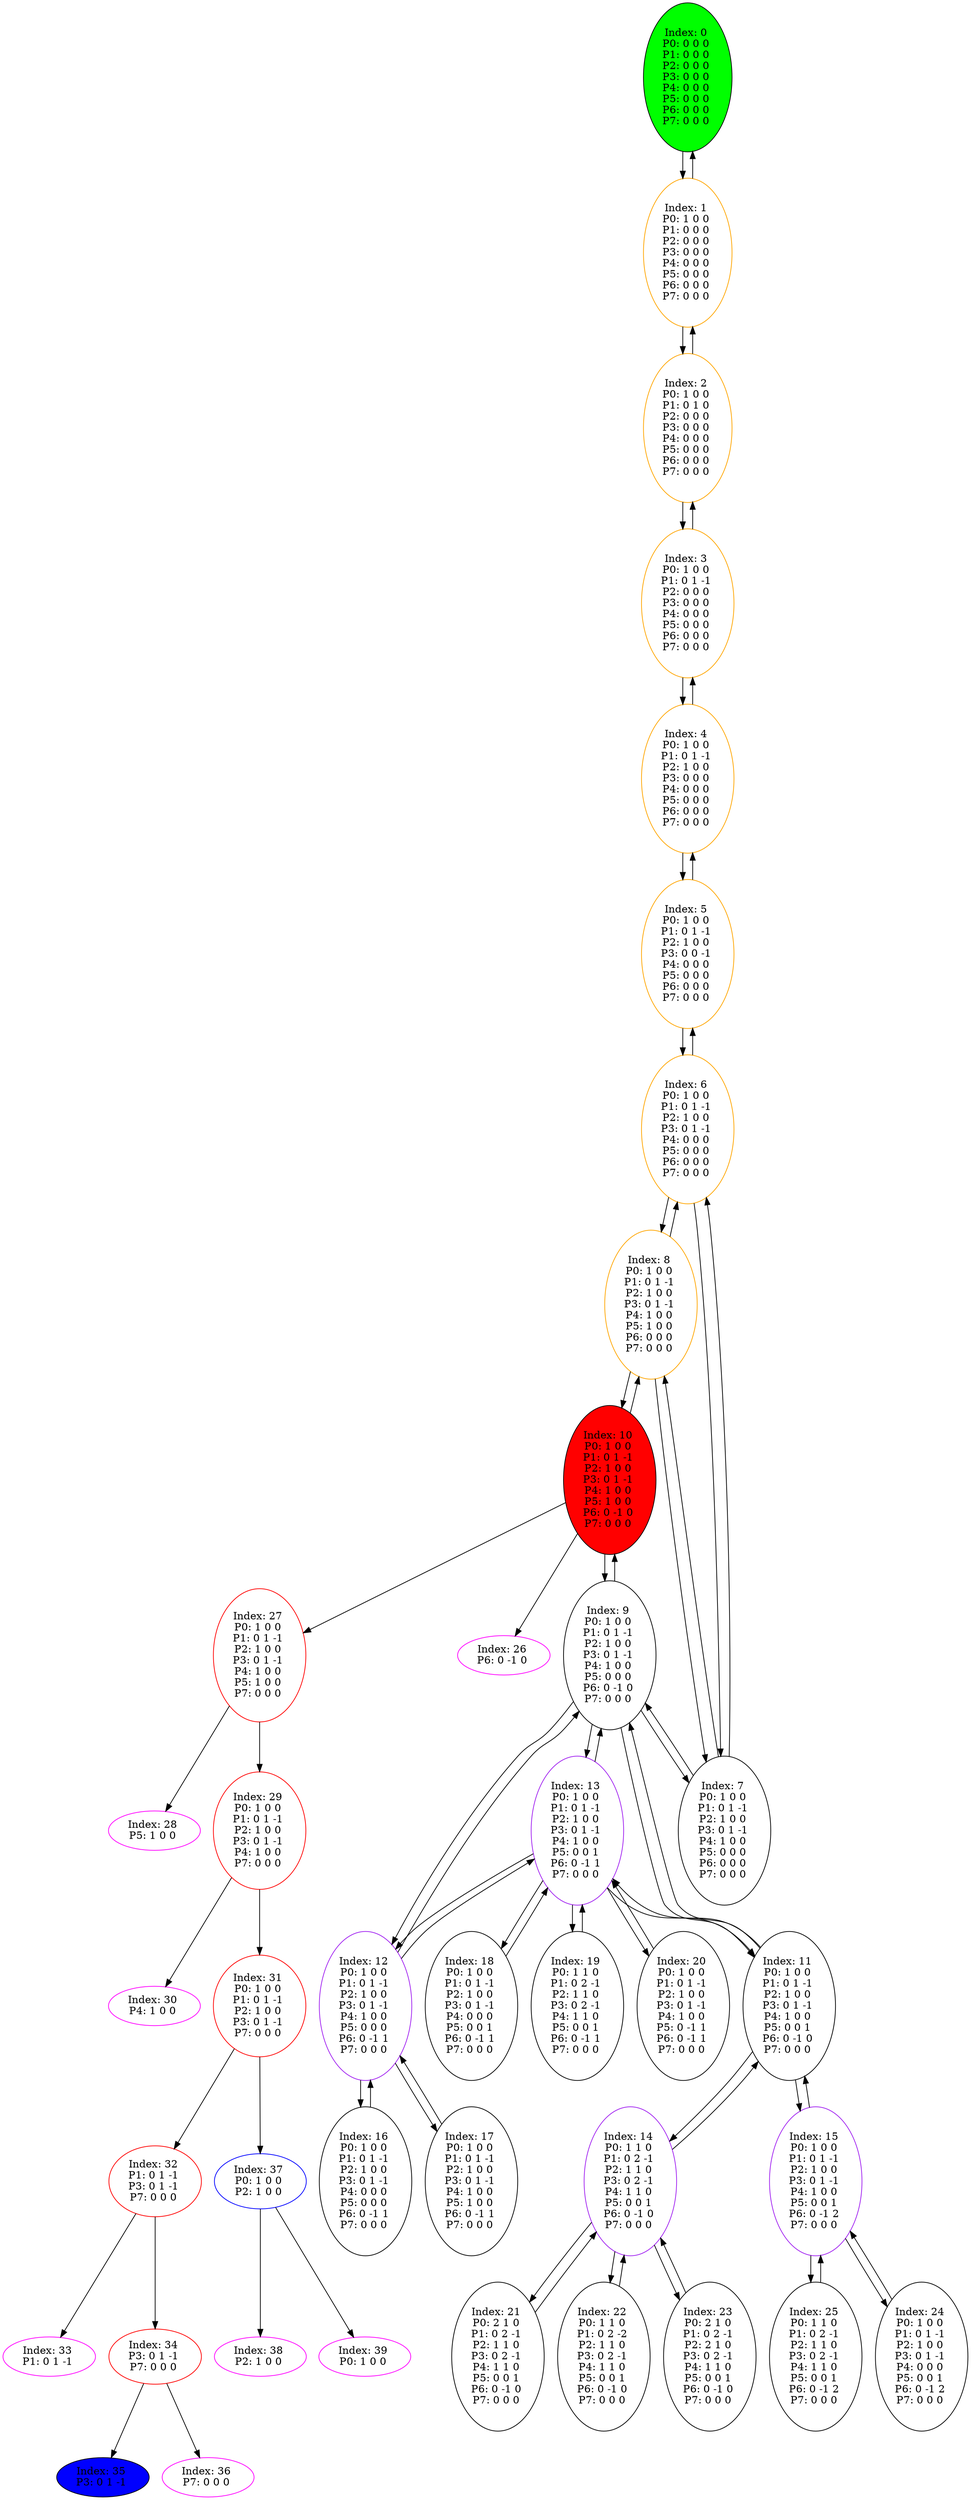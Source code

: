 digraph G {
color = "black"
0[label = "Index: 0 
P0: 0 0 0 
P1: 0 0 0 
P2: 0 0 0 
P3: 0 0 0 
P4: 0 0 0 
P5: 0 0 0 
P6: 0 0 0 
P7: 0 0 0 
", style="filled", fillcolor = "green"]
1[label = "Index: 1 
P0: 1 0 0 
P1: 0 0 0 
P2: 0 0 0 
P3: 0 0 0 
P4: 0 0 0 
P5: 0 0 0 
P6: 0 0 0 
P7: 0 0 0 
", color = "orange"]
2[label = "Index: 2 
P0: 1 0 0 
P1: 0 1 0 
P2: 0 0 0 
P3: 0 0 0 
P4: 0 0 0 
P5: 0 0 0 
P6: 0 0 0 
P7: 0 0 0 
", color = "orange"]
3[label = "Index: 3 
P0: 1 0 0 
P1: 0 1 -1 
P2: 0 0 0 
P3: 0 0 0 
P4: 0 0 0 
P5: 0 0 0 
P6: 0 0 0 
P7: 0 0 0 
", color = "orange"]
4[label = "Index: 4 
P0: 1 0 0 
P1: 0 1 -1 
P2: 1 0 0 
P3: 0 0 0 
P4: 0 0 0 
P5: 0 0 0 
P6: 0 0 0 
P7: 0 0 0 
", color = "orange"]
5[label = "Index: 5 
P0: 1 0 0 
P1: 0 1 -1 
P2: 1 0 0 
P3: 0 0 -1 
P4: 0 0 0 
P5: 0 0 0 
P6: 0 0 0 
P7: 0 0 0 
", color = "orange"]
6[label = "Index: 6 
P0: 1 0 0 
P1: 0 1 -1 
P2: 1 0 0 
P3: 0 1 -1 
P4: 0 0 0 
P5: 0 0 0 
P6: 0 0 0 
P7: 0 0 0 
", color = "orange"]
7[label = "Index: 7 
P0: 1 0 0 
P1: 0 1 -1 
P2: 1 0 0 
P3: 0 1 -1 
P4: 1 0 0 
P5: 0 0 0 
P6: 0 0 0 
P7: 0 0 0 
"]
8[label = "Index: 8 
P0: 1 0 0 
P1: 0 1 -1 
P2: 1 0 0 
P3: 0 1 -1 
P4: 1 0 0 
P5: 1 0 0 
P6: 0 0 0 
P7: 0 0 0 
", color = "orange"]
9[label = "Index: 9 
P0: 1 0 0 
P1: 0 1 -1 
P2: 1 0 0 
P3: 0 1 -1 
P4: 1 0 0 
P5: 0 0 0 
P6: 0 -1 0 
P7: 0 0 0 
"]
10[label = "Index: 10 
P0: 1 0 0 
P1: 0 1 -1 
P2: 1 0 0 
P3: 0 1 -1 
P4: 1 0 0 
P5: 1 0 0 
P6: 0 -1 0 
P7: 0 0 0 
", style="filled", fillcolor = "red"]
11[label = "Index: 11 
P0: 1 0 0 
P1: 0 1 -1 
P2: 1 0 0 
P3: 0 1 -1 
P4: 1 0 0 
P5: 0 0 1 
P6: 0 -1 0 
P7: 0 0 0 
"]
12[label = "Index: 12 
P0: 1 0 0 
P1: 0 1 -1 
P2: 1 0 0 
P3: 0 1 -1 
P4: 1 0 0 
P5: 0 0 0 
P6: 0 -1 1 
P7: 0 0 0 
", color = "purple"]
13[label = "Index: 13 
P0: 1 0 0 
P1: 0 1 -1 
P2: 1 0 0 
P3: 0 1 -1 
P4: 1 0 0 
P5: 0 0 1 
P6: 0 -1 1 
P7: 0 0 0 
", color = "purple"]
14[label = "Index: 14 
P0: 1 1 0 
P1: 0 2 -1 
P2: 1 1 0 
P3: 0 2 -1 
P4: 1 1 0 
P5: 0 0 1 
P6: 0 -1 0 
P7: 0 0 0 
", color = "purple"]
15[label = "Index: 15 
P0: 1 0 0 
P1: 0 1 -1 
P2: 1 0 0 
P3: 0 1 -1 
P4: 1 0 0 
P5: 0 0 1 
P6: 0 -1 2 
P7: 0 0 0 
", color = "purple"]
16[label = "Index: 16 
P0: 1 0 0 
P1: 0 1 -1 
P2: 1 0 0 
P3: 0 1 -1 
P4: 0 0 0 
P5: 0 0 0 
P6: 0 -1 1 
P7: 0 0 0 
"]
17[label = "Index: 17 
P0: 1 0 0 
P1: 0 1 -1 
P2: 1 0 0 
P3: 0 1 -1 
P4: 1 0 0 
P5: 1 0 0 
P6: 0 -1 1 
P7: 0 0 0 
"]
18[label = "Index: 18 
P0: 1 0 0 
P1: 0 1 -1 
P2: 1 0 0 
P3: 0 1 -1 
P4: 0 0 0 
P5: 0 0 1 
P6: 0 -1 1 
P7: 0 0 0 
"]
19[label = "Index: 19 
P0: 1 1 0 
P1: 0 2 -1 
P2: 1 1 0 
P3: 0 2 -1 
P4: 1 1 0 
P5: 0 0 1 
P6: 0 -1 1 
P7: 0 0 0 
"]
20[label = "Index: 20 
P0: 1 0 0 
P1: 0 1 -1 
P2: 1 0 0 
P3: 0 1 -1 
P4: 1 0 0 
P5: 0 -1 1 
P6: 0 -1 1 
P7: 0 0 0 
"]
21[label = "Index: 21 
P0: 2 1 0 
P1: 0 2 -1 
P2: 1 1 0 
P3: 0 2 -1 
P4: 1 1 0 
P5: 0 0 1 
P6: 0 -1 0 
P7: 0 0 0 
"]
22[label = "Index: 22 
P0: 1 1 0 
P1: 0 2 -2 
P2: 1 1 0 
P3: 0 2 -1 
P4: 1 1 0 
P5: 0 0 1 
P6: 0 -1 0 
P7: 0 0 0 
"]
23[label = "Index: 23 
P0: 2 1 0 
P1: 0 2 -1 
P2: 2 1 0 
P3: 0 2 -1 
P4: 1 1 0 
P5: 0 0 1 
P6: 0 -1 0 
P7: 0 0 0 
"]
24[label = "Index: 24 
P0: 1 0 0 
P1: 0 1 -1 
P2: 1 0 0 
P3: 0 1 -1 
P4: 0 0 0 
P5: 0 0 1 
P6: 0 -1 2 
P7: 0 0 0 
"]
25[label = "Index: 25 
P0: 1 1 0 
P1: 0 2 -1 
P2: 1 1 0 
P3: 0 2 -1 
P4: 1 1 0 
P5: 0 0 1 
P6: 0 -1 2 
P7: 0 0 0 
"]
26[label = "Index: 26 
P6: 0 -1 0 
", color = "fuchsia"]
27[label = "Index: 27 
P0: 1 0 0 
P1: 0 1 -1 
P2: 1 0 0 
P3: 0 1 -1 
P4: 1 0 0 
P5: 1 0 0 
P7: 0 0 0 
", color = "red"]
28[label = "Index: 28 
P5: 1 0 0 
", color = "fuchsia"]
29[label = "Index: 29 
P0: 1 0 0 
P1: 0 1 -1 
P2: 1 0 0 
P3: 0 1 -1 
P4: 1 0 0 
P7: 0 0 0 
", color = "red"]
30[label = "Index: 30 
P4: 1 0 0 
", color = "fuchsia"]
31[label = "Index: 31 
P0: 1 0 0 
P1: 0 1 -1 
P2: 1 0 0 
P3: 0 1 -1 
P7: 0 0 0 
", color = "red"]
32[label = "Index: 32 
P1: 0 1 -1 
P3: 0 1 -1 
P7: 0 0 0 
", color = "red"]
33[label = "Index: 33 
P1: 0 1 -1 
", color = "fuchsia"]
34[label = "Index: 34 
P3: 0 1 -1 
P7: 0 0 0 
", color = "red"]
35[label = "Index: 35 
P3: 0 1 -1 
", style="filled", fillcolor = "blue"]
36[label = "Index: 36 
P7: 0 0 0 
", color = "fuchsia"]
37[label = "Index: 37 
P0: 1 0 0 
P2: 1 0 0 
", color = "blue"]
38[label = "Index: 38 
P2: 1 0 0 
", color = "fuchsia"]
39[label = "Index: 39 
P0: 1 0 0 
", color = "fuchsia"]
0 -> 1

1 -> 0
1 -> 2

2 -> 1
2 -> 3

3 -> 2
3 -> 4

4 -> 3
4 -> 5

5 -> 4
5 -> 6

6 -> 5
6 -> 7
6 -> 8

7 -> 6
7 -> 8
7 -> 9

8 -> 6
8 -> 7
8 -> 10

9 -> 7
9 -> 10
9 -> 11
9 -> 12
9 -> 13

10 -> 8
10 -> 9
10 -> 27
10 -> 26

11 -> 9
11 -> 14
11 -> 13
11 -> 15

12 -> 9
12 -> 16
12 -> 17
12 -> 13

13 -> 9
13 -> 11
13 -> 12
13 -> 18
13 -> 19
13 -> 20

14 -> 11
14 -> 21
14 -> 22
14 -> 23

15 -> 11
15 -> 24
15 -> 25

16 -> 12

17 -> 12

18 -> 13

19 -> 13

20 -> 13

21 -> 14

22 -> 14

23 -> 14

24 -> 15

25 -> 15

27 -> 29
27 -> 28

29 -> 31
29 -> 30

31 -> 32
31 -> 37

32 -> 34
32 -> 33

34 -> 36
34 -> 35

37 -> 38
37 -> 39

}
